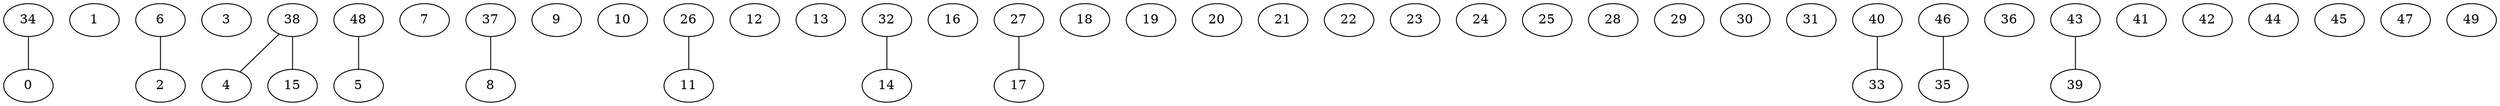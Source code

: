 /* Created by igraph @PACKAGE_VERSION@ */
graph {
  graph [
    name="Erdos-Renyi (gnp) graph"
    type=gnp
    loops=0
    p=0.01
  ];
  0 [
    name=sample_1
  ];
  1 [
    name=sample_2
  ];
  2 [
    name=sample_3
  ];
  3 [
    name=sample_4
  ];
  4 [
    name=sample_5
  ];
  5 [
    name=sample_6
  ];
  6 [
    name=sample_7
  ];
  7 [
    name=sample_8
  ];
  8 [
    name=sample_9
  ];
  9 [
    name=sample_10
  ];
  10 [
    name=sample_11
  ];
  11 [
    name=sample_12
  ];
  12 [
    name=sample_13
  ];
  13 [
    name=sample_14
  ];
  14 [
    name=sample_15
  ];
  15 [
    name=sample_16
  ];
  16 [
    name=sample_17
  ];
  17 [
    name=sample_18
  ];
  18 [
    name=sample_19
  ];
  19 [
    name=sample_20
  ];
  20 [
    name=sample_21
  ];
  21 [
    name=sample_22
  ];
  22 [
    name=sample_23
  ];
  23 [
    name=sample_24
  ];
  24 [
    name=sample_25
  ];
  25 [
    name=sample_26
  ];
  26 [
    name=sample_27
  ];
  27 [
    name=sample_28
  ];
  28 [
    name=sample_29
  ];
  29 [
    name=sample_30
  ];
  30 [
    name=sample_31
  ];
  31 [
    name=sample_32
  ];
  32 [
    name=sample_33
  ];
  33 [
    name=sample_34
  ];
  34 [
    name=sample_35
  ];
  35 [
    name=sample_36
  ];
  36 [
    name=sample_37
  ];
  37 [
    name=sample_38
  ];
  38 [
    name=sample_39
  ];
  39 [
    name=sample_40
  ];
  40 [
    name=sample_41
  ];
  41 [
    name=sample_42
  ];
  42 [
    name=sample_43
  ];
  43 [
    name=sample_44
  ];
  44 [
    name=sample_45
  ];
  45 [
    name=sample_46
  ];
  46 [
    name=sample_47
  ];
  47 [
    name=sample_48
  ];
  48 [
    name=sample_49
  ];
  49 [
    name=sample_50
  ];

  6 -- 2;
  26 -- 11;
  27 -- 17;
  32 -- 14;
  34 -- 0;
  37 -- 8;
  38 -- 4;
  38 -- 15;
  40 -- 33;
  43 -- 39;
  46 -- 35;
  48 -- 5;
}
